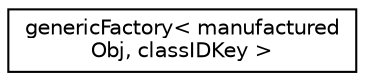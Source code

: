 digraph "Graphical Class Hierarchy"
{
  edge [fontname="Helvetica",fontsize="10",labelfontname="Helvetica",labelfontsize="10"];
  node [fontname="Helvetica",fontsize="10",shape=record];
  rankdir="LR";
  Node1 [label="genericFactory\< manufactured\lObj, classIDKey \>",height=0.2,width=0.4,color="black", fillcolor="white", style="filled",URL="$d9/d0f/classgenericFactory.html"];
}
